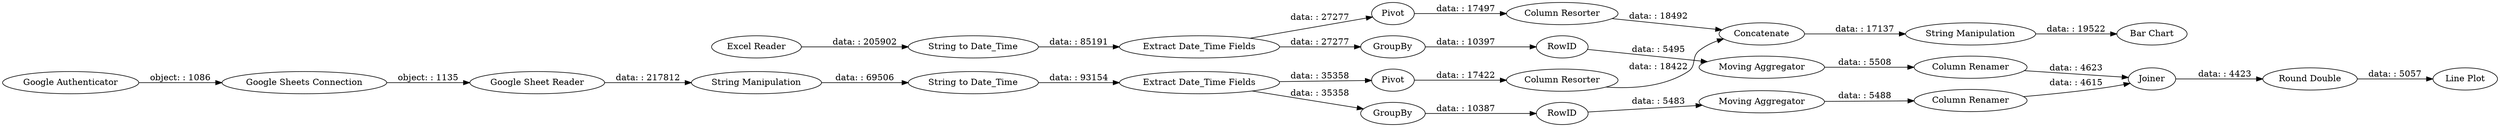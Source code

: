 digraph {
	"-7954835926031634690_185" [label="Extract Date_Time Fields"]
	"6926497352289190270_158" [label="Moving Aggregator"]
	"6974362991665438551_165" [label="Google Authenticator"]
	"6926497352289190270_180" [label=RowID]
	"6974362991665438551_198" [label="Column Renamer"]
	"7352842203076763767_180" [label=RowID]
	"6974362991665438551_175" [label="Bar Chart"]
	"6974362991665438551_164" [label="Excel Reader"]
	"6974362991665438551_156" [label="Google Sheet Reader"]
	"-3259074842908496463_185" [label="Extract Date_Time Fields"]
	"-3259074842908496463_106" [label="String to Date_Time"]
	"6974362991665438551_94" [label="Column Resorter"]
	"6974362991665438551_161" [label="Google Sheets Connection"]
	"6974362991665438551_189" [label=Pivot]
	"6974362991665438551_171" [label="String Manipulation"]
	"6974362991665438551_196" [label=Joiner]
	"7352842203076763767_89" [label=GroupBy]
	"6974362991665438551_105" [label=Concatenate]
	"6974362991665438551_167" [label=Pivot]
	"6974362991665438551_190" [label="Column Resorter"]
	"6974362991665438551_195" [label="Line Plot"]
	"6926497352289190270_89" [label=GroupBy]
	"6974362991665438551_201" [label="Round Double"]
	"6974362991665438551_200" [label="Column Renamer"]
	"6974362991665438551_188" [label="String Manipulation"]
	"7352842203076763767_158" [label="Moving Aggregator"]
	"-7954835926031634690_106" [label="String to Date_Time"]
	"6974362991665438551_200" -> "6974362991665438551_196" [label="data: : 4623"]
	"-7954835926031634690_106" -> "-7954835926031634690_185" [label="data: : 93154"]
	"6974362991665438551_189" -> "6974362991665438551_190" [label="data: : 17422"]
	"7352842203076763767_180" -> "7352842203076763767_158" [label="data: : 5495"]
	"6974362991665438551_190" -> "6974362991665438551_105" [label="data: : 18422"]
	"-3259074842908496463_185" -> "7352842203076763767_89" [label="data: : 27277"]
	"7352842203076763767_89" -> "7352842203076763767_180" [label="data: : 10397"]
	"6974362991665438551_161" -> "6974362991665438551_156" [label="object: : 1135"]
	"-3259074842908496463_185" -> "6974362991665438551_167" [label="data: : 27277"]
	"6974362991665438551_94" -> "6974362991665438551_105" [label="data: : 18492"]
	"6926497352289190270_158" -> "6974362991665438551_198" [label="data: : 5488"]
	"6974362991665438551_171" -> "-7954835926031634690_106" [label="data: : 69506"]
	"6974362991665438551_165" -> "6974362991665438551_161" [label="object: : 1086"]
	"7352842203076763767_158" -> "6974362991665438551_200" [label="data: : 5508"]
	"6974362991665438551_198" -> "6974362991665438551_196" [label="data: : 4615"]
	"6974362991665438551_201" -> "6974362991665438551_195" [label="data: : 5057"]
	"6974362991665438551_167" -> "6974362991665438551_94" [label="data: : 17497"]
	"6974362991665438551_164" -> "-3259074842908496463_106" [label="data: : 205902"]
	"6974362991665438551_188" -> "6974362991665438551_175" [label="data: : 19522"]
	"6926497352289190270_89" -> "6926497352289190270_180" [label="data: : 10387"]
	"-3259074842908496463_106" -> "-3259074842908496463_185" [label="data: : 85191"]
	"-7954835926031634690_185" -> "6974362991665438551_189" [label="data: : 35358"]
	"-7954835926031634690_185" -> "6926497352289190270_89" [label="data: : 35358"]
	"6974362991665438551_156" -> "6974362991665438551_171" [label="data: : 217812"]
	"6974362991665438551_105" -> "6974362991665438551_188" [label="data: : 17137"]
	"6926497352289190270_180" -> "6926497352289190270_158" [label="data: : 5483"]
	"6974362991665438551_196" -> "6974362991665438551_201" [label="data: : 4423"]
	rankdir=LR
}
